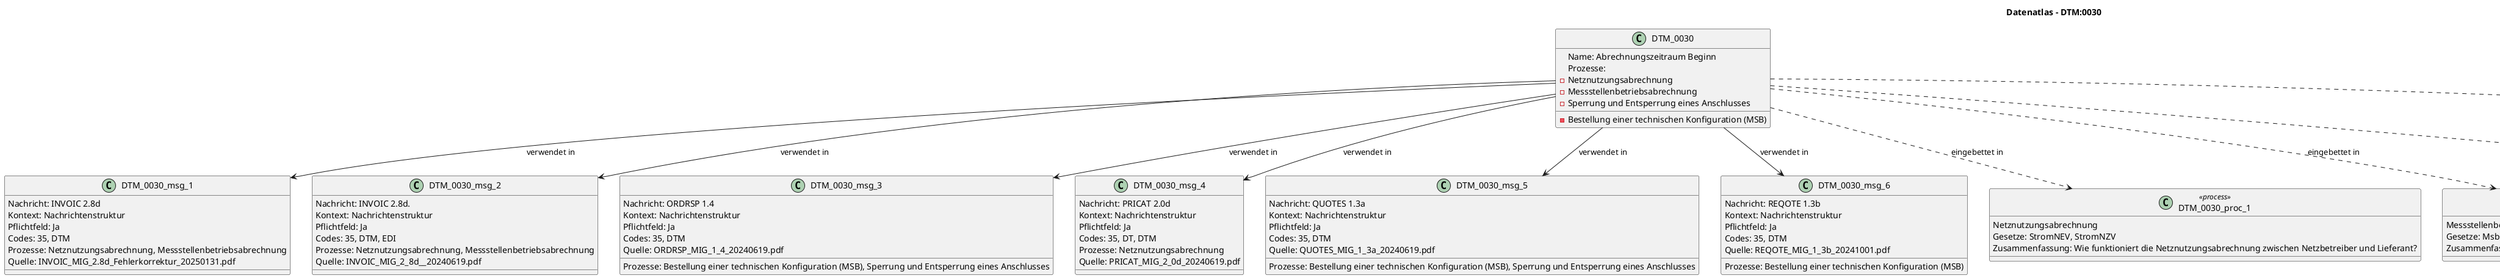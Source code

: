 @startuml
title Datenatlas – DTM:0030
class DTM_0030 {
  Name: Abrechnungszeitraum Beginn
  Prozesse:
    - Netznutzungsabrechnung
    - Messstellenbetriebsabrechnung
    - Bestellung einer technischen Konfiguration (MSB)
    - Sperrung und Entsperrung eines Anschlusses
}
class DTM_0030_msg_1 {
  Nachricht: INVOIC 2.8d
  Kontext: Nachrichtenstruktur
  Pflichtfeld: Ja
  Codes: 35, DTM
  Prozesse: Netznutzungsabrechnung, Messstellenbetriebsabrechnung
  Quelle: INVOIC_MIG_2.8d_Fehlerkorrektur_20250131.pdf
}
DTM_0030 --> DTM_0030_msg_1 : verwendet in
class DTM_0030_msg_2 {
  Nachricht: INVOIC 2.8d.
  Kontext: Nachrichtenstruktur
  Pflichtfeld: Ja
  Codes: 35, DTM, EDI
  Prozesse: Netznutzungsabrechnung, Messstellenbetriebsabrechnung
  Quelle: INVOIC_MIG_2_8d__20240619.pdf
}
DTM_0030 --> DTM_0030_msg_2 : verwendet in
class DTM_0030_msg_3 {
  Nachricht: ORDRSP 1.4
  Kontext: Nachrichtenstruktur
  Pflichtfeld: Ja
  Codes: 35, DTM
  Prozesse: Bestellung einer technischen Konfiguration (MSB), Sperrung und Entsperrung eines Anschlusses
  Quelle: ORDRSP_MIG_1_4_20240619.pdf
}
DTM_0030 --> DTM_0030_msg_3 : verwendet in
class DTM_0030_msg_4 {
  Nachricht: PRICAT 2.0d
  Kontext: Nachrichtenstruktur
  Pflichtfeld: Ja
  Codes: 35, DT, DTM
  Prozesse: Netznutzungsabrechnung
  Quelle: PRICAT_MIG_2_0d_20240619.pdf
}
DTM_0030 --> DTM_0030_msg_4 : verwendet in
class DTM_0030_msg_5 {
  Nachricht: QUOTES 1.3a
  Kontext: Nachrichtenstruktur
  Pflichtfeld: Ja
  Codes: 35, DTM
  Prozesse: Bestellung einer technischen Konfiguration (MSB), Sperrung und Entsperrung eines Anschlusses
  Quelle: QUOTES_MIG_1_3a_20240619.pdf
}
DTM_0030 --> DTM_0030_msg_5 : verwendet in
class DTM_0030_msg_6 {
  Nachricht: REQOTE 1.3b
  Kontext: Nachrichtenstruktur
  Pflichtfeld: Ja
  Codes: 35, DTM
  Prozesse: Bestellung einer technischen Konfiguration (MSB)
  Quelle: REQOTE_MIG_1_3b_20241001.pdf
}
DTM_0030 --> DTM_0030_msg_6 : verwendet in
class DTM_0030_proc_1 <<process>> {
  Netznutzungsabrechnung
  Gesetze: StromNEV, StromNZV
  Zusammenfassung: Wie funktioniert die Netznutzungsabrechnung zwischen Netzbetreiber und Lieferant?
}
DTM_0030 ..> DTM_0030_proc_1 : eingebettet in
class DTM_0030_proc_2 <<process>> {
  Messstellenbetriebsabrechnung
  Gesetze: MsbG
  Zusammenfassung: Beschreibe den Prozess der Abrechnung von Messstellenbetriebsleistungen.
}
DTM_0030 ..> DTM_0030_proc_2 : eingebettet in
class DTM_0030_proc_3 <<process>> {
  Bestellung einer technischen Konfiguration (MSB)
  Gesetze: MsbG, EnWG
  Zusammenfassung: Erläutere den Prozess zur Bestellung einer spezifischen technischen Konfiguration bei einem Messstellenbetreiber, beispielsweise für ein intelligentes Messsystem.
}
DTM_0030 ..> DTM_0030_proc_3 : eingebettet in
class DTM_0030_proc_4 <<process>> {
  Sperrung und Entsperrung eines Anschlusses
  Gesetze: StromGVV
  Zusammenfassung: Beschreibe den End-to-End-Prozess für die Sperrung und Wiederherstellung eines Netzanschlusses.
}
DTM_0030 ..> DTM_0030_proc_4 : eingebettet in
@enduml